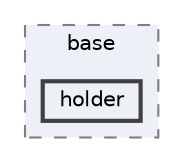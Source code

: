 digraph "repository/core/src/test/java/com/sterlite/cal/core/base/holder"
{
 // LATEX_PDF_SIZE
  bgcolor="transparent";
  edge [fontname=Helvetica,fontsize=10,labelfontname=Helvetica,labelfontsize=10];
  node [fontname=Helvetica,fontsize=10,shape=box,height=0.2,width=0.4];
  compound=true
  subgraph clusterdir_ba0a155aad58e90e93b53d4890d83330 {
    graph [ bgcolor="#edf0f7", pencolor="grey50", label="base", fontname=Helvetica,fontsize=10 style="filled,dashed", URL="dir_ba0a155aad58e90e93b53d4890d83330.html",tooltip=""]
  dir_8d625c8eec5074cf8f984b8b7f63312d [label="holder", fillcolor="#edf0f7", color="grey25", style="filled,bold", URL="dir_8d625c8eec5074cf8f984b8b7f63312d.html",tooltip=""];
  }
}
